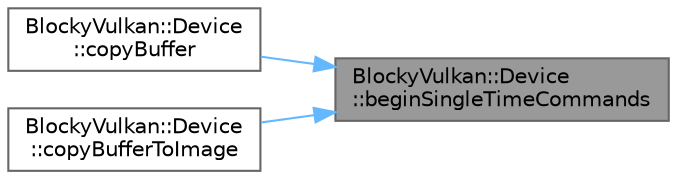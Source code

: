 digraph "BlockyVulkan::Device::beginSingleTimeCommands"
{
 // LATEX_PDF_SIZE
  bgcolor="transparent";
  edge [fontname=Helvetica,fontsize=10,labelfontname=Helvetica,labelfontsize=10];
  node [fontname=Helvetica,fontsize=10,shape=box,height=0.2,width=0.4];
  rankdir="RL";
  Node1 [id="Node000001",label="BlockyVulkan::Device\l::beginSingleTimeCommands",height=0.2,width=0.4,color="gray40", fillcolor="grey60", style="filled", fontcolor="black",tooltip=" "];
  Node1 -> Node2 [id="edge5_Node000001_Node000002",dir="back",color="steelblue1",style="solid",tooltip=" "];
  Node2 [id="Node000002",label="BlockyVulkan::Device\l::copyBuffer",height=0.2,width=0.4,color="grey40", fillcolor="white", style="filled",URL="$class_blocky_vulkan_1_1_device.html#a82e77bebd10b053b0e6aebf5eda4ccd5",tooltip=" "];
  Node1 -> Node3 [id="edge6_Node000001_Node000003",dir="back",color="steelblue1",style="solid",tooltip=" "];
  Node3 [id="Node000003",label="BlockyVulkan::Device\l::copyBufferToImage",height=0.2,width=0.4,color="grey40", fillcolor="white", style="filled",URL="$class_blocky_vulkan_1_1_device.html#ae1628156841c3c8d2ff49b85cec4efc6",tooltip=" "];
}
